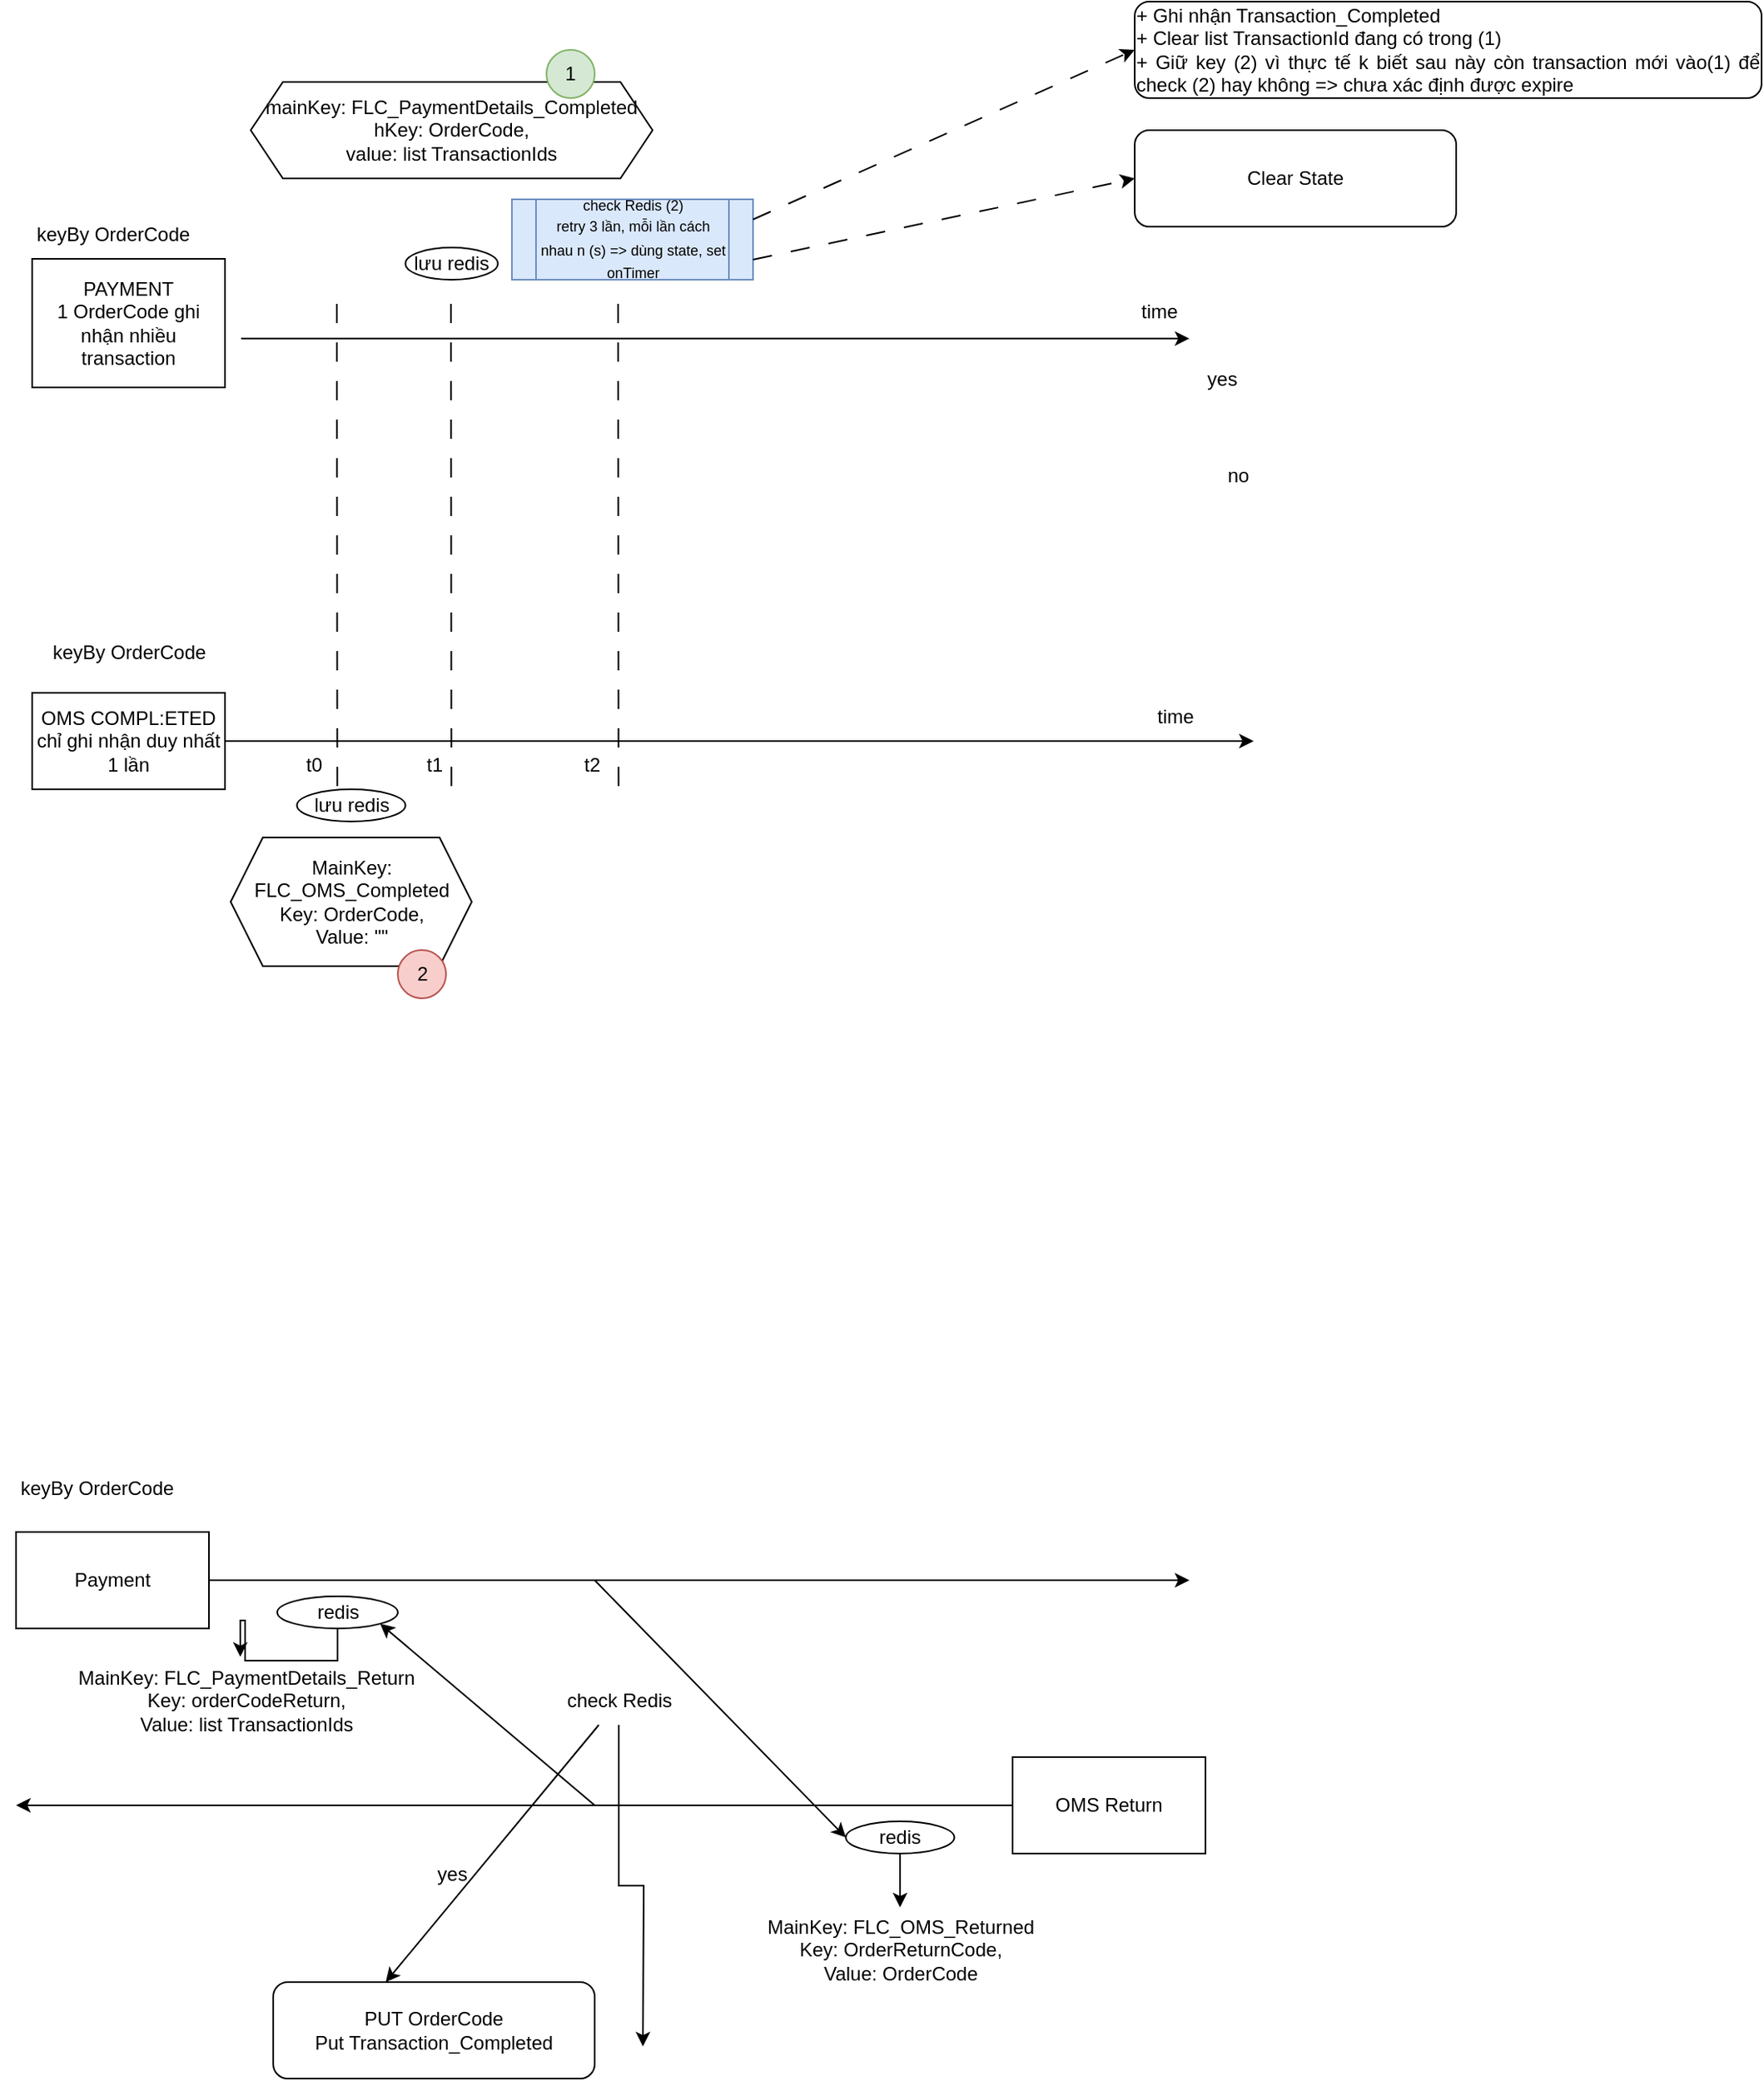<mxfile version="24.7.12">
  <diagram name="Page-1" id="nuYbT7vG_qlavwxU5nqh">
    <mxGraphModel dx="1395" dy="659" grid="1" gridSize="10" guides="1" tooltips="1" connect="1" arrows="1" fold="1" page="1" pageScale="1" pageWidth="850" pageHeight="1100" math="0" shadow="0">
      <root>
        <mxCell id="0" />
        <mxCell id="1" parent="0" />
        <mxCell id="BsbmPP_DmYxsKIRS5x8Z-28" style="edgeStyle=orthogonalEdgeStyle;rounded=0;orthogonalLoop=1;jettySize=auto;html=1;" parent="1" edge="1">
          <mxGeometry relative="1" as="geometry">
            <mxPoint x="800" y="369.58" as="targetPoint" />
            <mxPoint x="210" y="369.58" as="sourcePoint" />
          </mxGeometry>
        </mxCell>
        <mxCell id="BsbmPP_DmYxsKIRS5x8Z-1" value="&lt;div&gt;PAYMENT&lt;br&gt;&lt;/div&gt;&lt;div&gt;1 OrderCode ghi nhận nhiều transaction&lt;br&gt;&lt;/div&gt;" style="rounded=0;whiteSpace=wrap;html=1;" parent="1" vertex="1">
          <mxGeometry x="80" y="320" width="120" height="80" as="geometry" />
        </mxCell>
        <mxCell id="BsbmPP_DmYxsKIRS5x8Z-112" style="edgeStyle=orthogonalEdgeStyle;rounded=0;orthogonalLoop=1;jettySize=auto;html=1;" parent="1" source="BsbmPP_DmYxsKIRS5x8Z-2" edge="1">
          <mxGeometry relative="1" as="geometry">
            <mxPoint x="840" y="620" as="targetPoint" />
          </mxGeometry>
        </mxCell>
        <mxCell id="BsbmPP_DmYxsKIRS5x8Z-2" value="&lt;div&gt;OMS COMPL:ETED&lt;/div&gt;&lt;div&gt;chỉ ghi nhận duy nhất 1 lần&lt;br&gt;&lt;/div&gt;" style="rounded=0;whiteSpace=wrap;html=1;" parent="1" vertex="1">
          <mxGeometry x="80" y="590" width="120" height="60" as="geometry" />
        </mxCell>
        <mxCell id="BsbmPP_DmYxsKIRS5x8Z-9" value="lưu redis" style="ellipse;whiteSpace=wrap;html=1;" parent="1" vertex="1">
          <mxGeometry x="312.25" y="313" width="57.5" height="20" as="geometry" />
        </mxCell>
        <mxCell id="BsbmPP_DmYxsKIRS5x8Z-10" value="lưu redis" style="ellipse;whiteSpace=wrap;html=1;" parent="1" vertex="1">
          <mxGeometry x="244.75" y="650" width="67.5" height="20" as="geometry" />
        </mxCell>
        <mxCell id="BsbmPP_DmYxsKIRS5x8Z-11" value="keyBy OrderCode" style="text;html=1;align=center;verticalAlign=middle;resizable=0;points=[];autosize=1;strokeColor=none;fillColor=none;" parent="1" vertex="1">
          <mxGeometry x="70" y="290" width="120" height="30" as="geometry" />
        </mxCell>
        <mxCell id="BsbmPP_DmYxsKIRS5x8Z-12" value="keyBy OrderCode" style="text;html=1;align=center;verticalAlign=middle;resizable=0;points=[];autosize=1;strokeColor=none;fillColor=none;" parent="1" vertex="1">
          <mxGeometry x="80" y="550" width="120" height="30" as="geometry" />
        </mxCell>
        <mxCell id="BsbmPP_DmYxsKIRS5x8Z-43" value="&lt;div align=&quot;justify&quot;&gt;+ Ghi nhận Transaction_Completed&lt;/div&gt;&lt;div align=&quot;justify&quot;&gt;+ Clear list TransactionId đang có trong (1)&lt;/div&gt;&lt;div align=&quot;justify&quot;&gt;+ Giữ key (2) vì thực tế k biết sau này còn transaction mới vào(1) để check (2) hay không =&amp;gt; chưa xác định được expire&lt;br&gt;&lt;/div&gt;" style="rounded=1;whiteSpace=wrap;html=1;" parent="1" vertex="1">
          <mxGeometry x="766" y="160" width="390" height="60" as="geometry" />
        </mxCell>
        <mxCell id="BsbmPP_DmYxsKIRS5x8Z-78" style="edgeStyle=orthogonalEdgeStyle;rounded=0;orthogonalLoop=1;jettySize=auto;html=1;" parent="1" source="BsbmPP_DmYxsKIRS5x8Z-62" edge="1">
          <mxGeometry relative="1" as="geometry">
            <mxPoint x="800" y="1142" as="targetPoint" />
          </mxGeometry>
        </mxCell>
        <mxCell id="BsbmPP_DmYxsKIRS5x8Z-62" value="Payment" style="rounded=0;whiteSpace=wrap;html=1;" parent="1" vertex="1">
          <mxGeometry x="70" y="1112" width="120" height="60" as="geometry" />
        </mxCell>
        <mxCell id="BsbmPP_DmYxsKIRS5x8Z-63" style="edgeStyle=orthogonalEdgeStyle;rounded=0;orthogonalLoop=1;jettySize=auto;html=1;exitX=0;exitY=0.5;exitDx=0;exitDy=0;" parent="1" edge="1">
          <mxGeometry relative="1" as="geometry">
            <mxPoint x="70" y="1282" as="targetPoint" />
            <mxPoint x="690" y="1282" as="sourcePoint" />
          </mxGeometry>
        </mxCell>
        <mxCell id="BsbmPP_DmYxsKIRS5x8Z-64" value="redis" style="ellipse;whiteSpace=wrap;html=1;" parent="1" vertex="1">
          <mxGeometry x="232.5" y="1152" width="75" height="20" as="geometry" />
        </mxCell>
        <mxCell id="BsbmPP_DmYxsKIRS5x8Z-65" value="redis" style="ellipse;whiteSpace=wrap;html=1;" parent="1" vertex="1">
          <mxGeometry x="586.25" y="1292" width="67.5" height="20" as="geometry" />
        </mxCell>
        <mxCell id="BsbmPP_DmYxsKIRS5x8Z-66" value="keyBy OrderCode" style="text;html=1;align=center;verticalAlign=middle;resizable=0;points=[];autosize=1;strokeColor=none;fillColor=none;" parent="1" vertex="1">
          <mxGeometry x="60" y="1070" width="120" height="30" as="geometry" />
        </mxCell>
        <mxCell id="BsbmPP_DmYxsKIRS5x8Z-67" value="&lt;div&gt;MainKey: FLC_PaymentDetails_Return&lt;br&gt;&lt;/div&gt;&lt;div&gt;Key: orderCodeReturn,&lt;/div&gt;&lt;div&gt;Value: list TransactionIds&lt;/div&gt;" style="text;html=1;align=center;verticalAlign=middle;resizable=0;points=[];autosize=1;strokeColor=none;fillColor=none;" parent="1" vertex="1">
          <mxGeometry x="97.5" y="1187" width="230" height="60" as="geometry" />
        </mxCell>
        <mxCell id="BsbmPP_DmYxsKIRS5x8Z-68" value="&lt;div&gt;MainKey: FLC_OMS_Returned&lt;br&gt;&lt;/div&gt;&lt;div&gt;Key: OrderReturnCode,&lt;/div&gt;&lt;div&gt;Value: OrderCode&lt;br&gt;&lt;/div&gt;" style="text;html=1;align=center;verticalAlign=middle;resizable=0;points=[];autosize=1;strokeColor=none;fillColor=none;" parent="1" vertex="1">
          <mxGeometry x="525" y="1342" width="190" height="60" as="geometry" />
        </mxCell>
        <mxCell id="BsbmPP_DmYxsKIRS5x8Z-69" style="edgeStyle=orthogonalEdgeStyle;rounded=0;orthogonalLoop=1;jettySize=auto;html=1;exitX=0.5;exitY=1;exitDx=0;exitDy=0;entryX=0.487;entryY=0.044;entryDx=0;entryDy=0;entryPerimeter=0;" parent="1" source="BsbmPP_DmYxsKIRS5x8Z-64" target="BsbmPP_DmYxsKIRS5x8Z-67" edge="1">
          <mxGeometry relative="1" as="geometry" />
        </mxCell>
        <mxCell id="BsbmPP_DmYxsKIRS5x8Z-70" style="edgeStyle=orthogonalEdgeStyle;rounded=0;orthogonalLoop=1;jettySize=auto;html=1;exitX=0.5;exitY=1;exitDx=0;exitDy=0;entryX=0.5;entryY=0.058;entryDx=0;entryDy=0;entryPerimeter=0;" parent="1" source="BsbmPP_DmYxsKIRS5x8Z-65" target="BsbmPP_DmYxsKIRS5x8Z-68" edge="1">
          <mxGeometry relative="1" as="geometry" />
        </mxCell>
        <mxCell id="BsbmPP_DmYxsKIRS5x8Z-71" value="" style="endArrow=classic;html=1;rounded=0;entryX=0;entryY=0.5;entryDx=0;entryDy=0;" parent="1" target="BsbmPP_DmYxsKIRS5x8Z-65" edge="1">
          <mxGeometry width="50" height="50" relative="1" as="geometry">
            <mxPoint x="430" y="1142" as="sourcePoint" />
            <mxPoint x="530" y="1242" as="targetPoint" />
          </mxGeometry>
        </mxCell>
        <mxCell id="BsbmPP_DmYxsKIRS5x8Z-72" style="edgeStyle=orthogonalEdgeStyle;rounded=0;orthogonalLoop=1;jettySize=auto;html=1;" parent="1" source="BsbmPP_DmYxsKIRS5x8Z-73" edge="1">
          <mxGeometry relative="1" as="geometry">
            <mxPoint x="460" y="1432" as="targetPoint" />
          </mxGeometry>
        </mxCell>
        <mxCell id="BsbmPP_DmYxsKIRS5x8Z-73" value="check Redis" style="text;html=1;align=center;verticalAlign=middle;resizable=0;points=[];autosize=1;strokeColor=none;fillColor=none;" parent="1" vertex="1">
          <mxGeometry x="400" y="1202" width="90" height="30" as="geometry" />
        </mxCell>
        <mxCell id="BsbmPP_DmYxsKIRS5x8Z-74" value="" style="endArrow=classic;html=1;rounded=0;entryX=1;entryY=1;entryDx=0;entryDy=0;" parent="1" target="BsbmPP_DmYxsKIRS5x8Z-64" edge="1">
          <mxGeometry width="50" height="50" relative="1" as="geometry">
            <mxPoint x="430" y="1282" as="sourcePoint" />
            <mxPoint x="530" y="1242" as="targetPoint" />
          </mxGeometry>
        </mxCell>
        <mxCell id="BsbmPP_DmYxsKIRS5x8Z-75" value="" style="endArrow=classic;html=1;rounded=0;" parent="1" source="BsbmPP_DmYxsKIRS5x8Z-73" edge="1">
          <mxGeometry width="50" height="50" relative="1" as="geometry">
            <mxPoint x="480" y="1372" as="sourcePoint" />
            <mxPoint x="300" y="1392" as="targetPoint" />
          </mxGeometry>
        </mxCell>
        <mxCell id="BsbmPP_DmYxsKIRS5x8Z-76" value="&lt;div&gt;PUT OrderCode&lt;br&gt;Put Transaction_Completed&lt;/div&gt;" style="rounded=1;whiteSpace=wrap;html=1;" parent="1" vertex="1">
          <mxGeometry x="230" y="1392" width="200" height="60" as="geometry" />
        </mxCell>
        <mxCell id="BsbmPP_DmYxsKIRS5x8Z-77" value="yes" style="text;html=1;align=center;verticalAlign=middle;resizable=0;points=[];autosize=1;strokeColor=none;fillColor=none;" parent="1" vertex="1">
          <mxGeometry x="321" y="1310" width="40" height="30" as="geometry" />
        </mxCell>
        <mxCell id="BsbmPP_DmYxsKIRS5x8Z-79" value="OMS Return" style="rounded=0;whiteSpace=wrap;html=1;" parent="1" vertex="1">
          <mxGeometry x="690" y="1252" width="120" height="60" as="geometry" />
        </mxCell>
        <mxCell id="BsbmPP_DmYxsKIRS5x8Z-80" value="&lt;div&gt;mainKey: FLC_PaymentDetails_Completed&lt;br&gt;&lt;/div&gt;&lt;div&gt;hKey: OrderCode,&lt;/div&gt;&lt;div&gt;value: list TransactionIds&lt;/div&gt;" style="shape=hexagon;perimeter=hexagonPerimeter2;whiteSpace=wrap;html=1;fixedSize=1;" parent="1" vertex="1">
          <mxGeometry x="216" y="210" width="250" height="60" as="geometry" />
        </mxCell>
        <mxCell id="BsbmPP_DmYxsKIRS5x8Z-81" value="&lt;div&gt;MainKey: FLC_OMS_Completed&lt;br&gt;&lt;/div&gt;&lt;div&gt;Key: OrderCode,&lt;/div&gt;Value: &quot;&quot;" style="shape=hexagon;perimeter=hexagonPerimeter2;whiteSpace=wrap;html=1;fixedSize=1;" parent="1" vertex="1">
          <mxGeometry x="203.5" y="680" width="150" height="80" as="geometry" />
        </mxCell>
        <mxCell id="BsbmPP_DmYxsKIRS5x8Z-91" value="1" style="ellipse;whiteSpace=wrap;html=1;aspect=fixed;fillColor=#d5e8d4;strokeColor=#82b366;" parent="1" vertex="1">
          <mxGeometry x="400" y="190" width="30" height="30" as="geometry" />
        </mxCell>
        <mxCell id="BsbmPP_DmYxsKIRS5x8Z-92" value="2" style="ellipse;whiteSpace=wrap;html=1;aspect=fixed;fillColor=#f8cecc;strokeColor=#b85450;" parent="1" vertex="1">
          <mxGeometry x="307.5" y="750" width="30" height="30" as="geometry" />
        </mxCell>
        <mxCell id="BsbmPP_DmYxsKIRS5x8Z-93" value="&lt;div style=&quot;font-size: 9px;&quot;&gt;&lt;font style=&quot;font-size: 9px;&quot;&gt;check Redis (2)&lt;br&gt;&lt;/font&gt;&lt;/div&gt;&lt;font style=&quot;font-size: 9px;&quot;&gt;retry 3 lần, mỗi lần cách nhau n (s) =&amp;gt; dùng state, set onTimer&lt;br&gt;&lt;/font&gt;" style="shape=process;whiteSpace=wrap;html=1;backgroundOutline=1;fillColor=#dae8fc;strokeColor=#6c8ebf;" parent="1" vertex="1">
          <mxGeometry x="378.5" y="283" width="150" height="50" as="geometry" />
        </mxCell>
        <mxCell id="BsbmPP_DmYxsKIRS5x8Z-96" value="&lt;div&gt;no&lt;/div&gt;" style="text;html=1;align=center;verticalAlign=middle;resizable=0;points=[];autosize=1;strokeColor=none;fillColor=none;" parent="1" vertex="1">
          <mxGeometry x="810" y="440" width="40" height="30" as="geometry" />
        </mxCell>
        <mxCell id="BsbmPP_DmYxsKIRS5x8Z-97" value="Clear State" style="rounded=1;whiteSpace=wrap;html=1;" parent="1" vertex="1">
          <mxGeometry x="766" y="240" width="200" height="60" as="geometry" />
        </mxCell>
        <mxCell id="BsbmPP_DmYxsKIRS5x8Z-100" value="" style="endArrow=classic;html=1;rounded=0;exitX=1;exitY=0.75;exitDx=0;exitDy=0;entryX=0;entryY=0.5;entryDx=0;entryDy=0;dashed=1;dashPattern=12 12;" parent="1" source="BsbmPP_DmYxsKIRS5x8Z-93" target="BsbmPP_DmYxsKIRS5x8Z-97" edge="1">
          <mxGeometry width="50" height="50" relative="1" as="geometry">
            <mxPoint x="725" y="450" as="sourcePoint" />
            <mxPoint x="775" y="400" as="targetPoint" />
          </mxGeometry>
        </mxCell>
        <mxCell id="BsbmPP_DmYxsKIRS5x8Z-101" value="" style="endArrow=classic;html=1;rounded=0;dashed=1;dashPattern=12 12;exitX=1;exitY=0.25;exitDx=0;exitDy=0;entryX=0;entryY=0.5;entryDx=0;entryDy=0;" parent="1" source="BsbmPP_DmYxsKIRS5x8Z-93" target="BsbmPP_DmYxsKIRS5x8Z-43" edge="1">
          <mxGeometry width="50" height="50" relative="1" as="geometry">
            <mxPoint x="650" y="415" as="sourcePoint" />
            <mxPoint x="960" y="380" as="targetPoint" />
          </mxGeometry>
        </mxCell>
        <mxCell id="BsbmPP_DmYxsKIRS5x8Z-44" value="yes" style="text;html=1;align=center;verticalAlign=middle;resizable=0;points=[];autosize=1;strokeColor=none;fillColor=none;" parent="1" vertex="1">
          <mxGeometry x="800" y="380" width="40" height="30" as="geometry" />
        </mxCell>
        <mxCell id="BsbmPP_DmYxsKIRS5x8Z-102" value="time" style="text;html=1;align=center;verticalAlign=middle;resizable=0;points=[];autosize=1;strokeColor=none;fillColor=none;" parent="1" vertex="1">
          <mxGeometry x="756" y="338" width="50" height="30" as="geometry" />
        </mxCell>
        <mxCell id="BsbmPP_DmYxsKIRS5x8Z-113" value="time" style="text;html=1;align=center;verticalAlign=middle;resizable=0;points=[];autosize=1;strokeColor=none;fillColor=none;" parent="1" vertex="1">
          <mxGeometry x="766" y="590" width="50" height="30" as="geometry" />
        </mxCell>
        <mxCell id="BsbmPP_DmYxsKIRS5x8Z-115" value="" style="endArrow=none;html=1;rounded=0;dashed=1;dashPattern=12 12;entryX=0.5;entryY=1;entryDx=0;entryDy=0;" parent="1" edge="1">
          <mxGeometry width="50" height="50" relative="1" as="geometry">
            <mxPoint x="340.83" y="648" as="sourcePoint" />
            <mxPoint x="340.58" y="338" as="targetPoint" />
          </mxGeometry>
        </mxCell>
        <mxCell id="AWXA4mH6_cxEoybU3VET-1" value="t1" style="text;html=1;align=center;verticalAlign=middle;resizable=0;points=[];autosize=1;strokeColor=none;fillColor=none;" parent="1" vertex="1">
          <mxGeometry x="315" y="620" width="30" height="30" as="geometry" />
        </mxCell>
        <mxCell id="-__aogC1wngKleKFRekh-1" value="" style="endArrow=none;html=1;rounded=0;dashed=1;dashPattern=12 12;entryX=0.5;entryY=1;entryDx=0;entryDy=0;" edge="1" parent="1">
          <mxGeometry width="50" height="50" relative="1" as="geometry">
            <mxPoint x="444.83" y="648" as="sourcePoint" />
            <mxPoint x="444.58" y="338" as="targetPoint" />
          </mxGeometry>
        </mxCell>
        <mxCell id="-__aogC1wngKleKFRekh-3" value="t2" style="text;html=1;align=center;verticalAlign=middle;resizable=0;points=[];autosize=1;strokeColor=none;fillColor=none;" vertex="1" parent="1">
          <mxGeometry x="412.5" y="620" width="30" height="30" as="geometry" />
        </mxCell>
        <mxCell id="-__aogC1wngKleKFRekh-5" value="" style="endArrow=none;html=1;rounded=0;dashed=1;dashPattern=12 12;entryX=0.5;entryY=1;entryDx=0;entryDy=0;" edge="1" parent="1">
          <mxGeometry width="50" height="50" relative="1" as="geometry">
            <mxPoint x="269.83" y="648" as="sourcePoint" />
            <mxPoint x="269.58" y="338" as="targetPoint" />
          </mxGeometry>
        </mxCell>
        <mxCell id="-__aogC1wngKleKFRekh-6" value="t0" style="text;html=1;align=center;verticalAlign=middle;resizable=0;points=[];autosize=1;strokeColor=none;fillColor=none;" vertex="1" parent="1">
          <mxGeometry x="240" y="620" width="30" height="30" as="geometry" />
        </mxCell>
      </root>
    </mxGraphModel>
  </diagram>
</mxfile>
